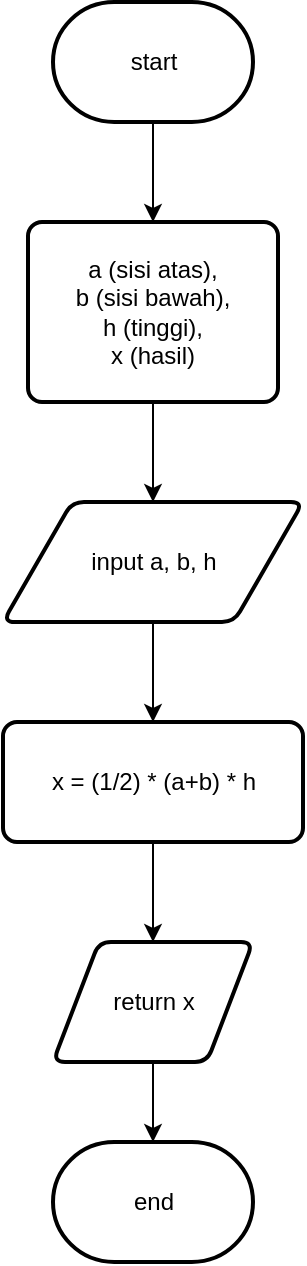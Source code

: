 <mxfile version="21.7.5" type="device">
  <diagram id="C5RBs43oDa-KdzZeNtuy" name="Page-1">
    <mxGraphModel dx="880" dy="438" grid="1" gridSize="10" guides="1" tooltips="1" connect="1" arrows="1" fold="1" page="1" pageScale="1" pageWidth="827" pageHeight="1169" math="0" shadow="0">
      <root>
        <mxCell id="WIyWlLk6GJQsqaUBKTNV-0" />
        <mxCell id="WIyWlLk6GJQsqaUBKTNV-1" parent="WIyWlLk6GJQsqaUBKTNV-0" />
        <mxCell id="AXPRzVeu6OW5sTXjcoOq-5" style="edgeStyle=orthogonalEdgeStyle;rounded=0;orthogonalLoop=1;jettySize=auto;html=1;entryX=0.5;entryY=0;entryDx=0;entryDy=0;" edge="1" parent="WIyWlLk6GJQsqaUBKTNV-1" source="AXPRzVeu6OW5sTXjcoOq-0" target="AXPRzVeu6OW5sTXjcoOq-1">
          <mxGeometry relative="1" as="geometry" />
        </mxCell>
        <mxCell id="AXPRzVeu6OW5sTXjcoOq-0" value="start" style="strokeWidth=2;html=1;shape=mxgraph.flowchart.terminator;whiteSpace=wrap;" vertex="1" parent="WIyWlLk6GJQsqaUBKTNV-1">
          <mxGeometry x="127.5" y="40" width="100" height="60" as="geometry" />
        </mxCell>
        <mxCell id="AXPRzVeu6OW5sTXjcoOq-10" style="edgeStyle=orthogonalEdgeStyle;rounded=0;orthogonalLoop=1;jettySize=auto;html=1;entryX=0.5;entryY=0;entryDx=0;entryDy=0;" edge="1" parent="WIyWlLk6GJQsqaUBKTNV-1" source="AXPRzVeu6OW5sTXjcoOq-1" target="AXPRzVeu6OW5sTXjcoOq-9">
          <mxGeometry relative="1" as="geometry" />
        </mxCell>
        <mxCell id="AXPRzVeu6OW5sTXjcoOq-1" value="a (sisi atas), &lt;br&gt;b (sisi bawah), &lt;br&gt;h (tinggi), &lt;br&gt;x (hasil)" style="rounded=1;whiteSpace=wrap;html=1;absoluteArcSize=1;arcSize=14;strokeWidth=2;" vertex="1" parent="WIyWlLk6GJQsqaUBKTNV-1">
          <mxGeometry x="115" y="150" width="125" height="90" as="geometry" />
        </mxCell>
        <mxCell id="AXPRzVeu6OW5sTXjcoOq-7" style="edgeStyle=orthogonalEdgeStyle;rounded=0;orthogonalLoop=1;jettySize=auto;html=1;entryX=0.5;entryY=0;entryDx=0;entryDy=0;" edge="1" parent="WIyWlLk6GJQsqaUBKTNV-1" source="AXPRzVeu6OW5sTXjcoOq-2" target="AXPRzVeu6OW5sTXjcoOq-3">
          <mxGeometry relative="1" as="geometry" />
        </mxCell>
        <mxCell id="AXPRzVeu6OW5sTXjcoOq-2" value="x = (1/2) * (a+b) * h" style="rounded=1;whiteSpace=wrap;html=1;absoluteArcSize=1;arcSize=14;strokeWidth=2;" vertex="1" parent="WIyWlLk6GJQsqaUBKTNV-1">
          <mxGeometry x="102.5" y="400" width="150" height="60" as="geometry" />
        </mxCell>
        <mxCell id="AXPRzVeu6OW5sTXjcoOq-12" style="edgeStyle=orthogonalEdgeStyle;rounded=0;orthogonalLoop=1;jettySize=auto;html=1;entryX=0.5;entryY=0;entryDx=0;entryDy=0;entryPerimeter=0;" edge="1" parent="WIyWlLk6GJQsqaUBKTNV-1" source="AXPRzVeu6OW5sTXjcoOq-3" target="AXPRzVeu6OW5sTXjcoOq-4">
          <mxGeometry relative="1" as="geometry" />
        </mxCell>
        <mxCell id="AXPRzVeu6OW5sTXjcoOq-3" value="return x" style="shape=parallelogram;html=1;strokeWidth=2;perimeter=parallelogramPerimeter;whiteSpace=wrap;rounded=1;arcSize=12;size=0.23;" vertex="1" parent="WIyWlLk6GJQsqaUBKTNV-1">
          <mxGeometry x="127.5" y="510" width="100" height="60" as="geometry" />
        </mxCell>
        <mxCell id="AXPRzVeu6OW5sTXjcoOq-4" value="end" style="strokeWidth=2;html=1;shape=mxgraph.flowchart.terminator;whiteSpace=wrap;" vertex="1" parent="WIyWlLk6GJQsqaUBKTNV-1">
          <mxGeometry x="127.5" y="610" width="100" height="60" as="geometry" />
        </mxCell>
        <mxCell id="AXPRzVeu6OW5sTXjcoOq-11" style="edgeStyle=orthogonalEdgeStyle;rounded=0;orthogonalLoop=1;jettySize=auto;html=1;entryX=0.5;entryY=0;entryDx=0;entryDy=0;" edge="1" parent="WIyWlLk6GJQsqaUBKTNV-1" source="AXPRzVeu6OW5sTXjcoOq-9" target="AXPRzVeu6OW5sTXjcoOq-2">
          <mxGeometry relative="1" as="geometry" />
        </mxCell>
        <mxCell id="AXPRzVeu6OW5sTXjcoOq-9" value="input a, b, h" style="shape=parallelogram;html=1;strokeWidth=2;perimeter=parallelogramPerimeter;whiteSpace=wrap;rounded=1;arcSize=12;size=0.23;" vertex="1" parent="WIyWlLk6GJQsqaUBKTNV-1">
          <mxGeometry x="102.5" y="290" width="150" height="60" as="geometry" />
        </mxCell>
      </root>
    </mxGraphModel>
  </diagram>
</mxfile>
